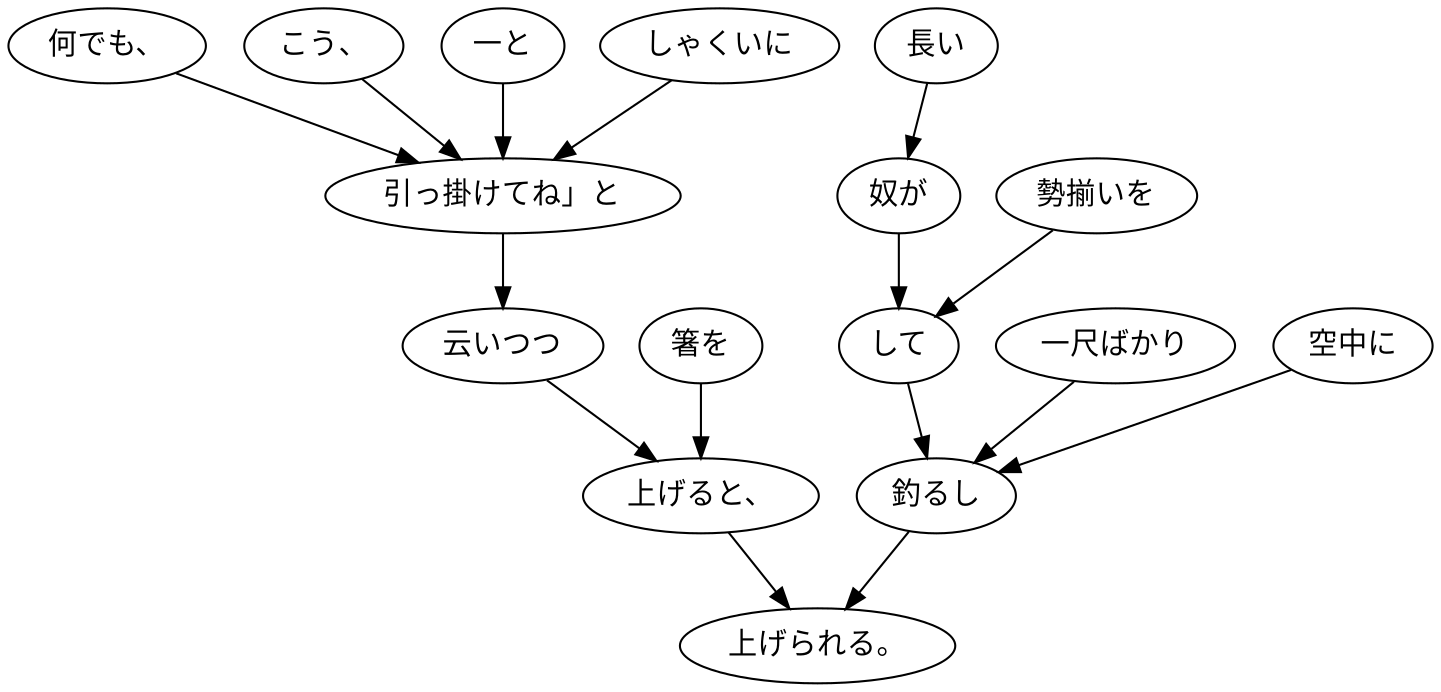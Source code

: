 digraph graph3522 {
	node0 [label="何でも、"];
	node1 [label="こう、"];
	node2 [label="一と"];
	node3 [label="しゃくいに"];
	node4 [label="引っ掛けてね」と"];
	node5 [label="云いつつ"];
	node6 [label="箸を"];
	node7 [label="上げると、"];
	node8 [label="長い"];
	node9 [label="奴が"];
	node10 [label="勢揃いを"];
	node11 [label="して"];
	node12 [label="一尺ばかり"];
	node13 [label="空中に"];
	node14 [label="釣るし"];
	node15 [label="上げられる。"];
	node0 -> node4;
	node1 -> node4;
	node2 -> node4;
	node3 -> node4;
	node4 -> node5;
	node5 -> node7;
	node6 -> node7;
	node7 -> node15;
	node8 -> node9;
	node9 -> node11;
	node10 -> node11;
	node11 -> node14;
	node12 -> node14;
	node13 -> node14;
	node14 -> node15;
}
